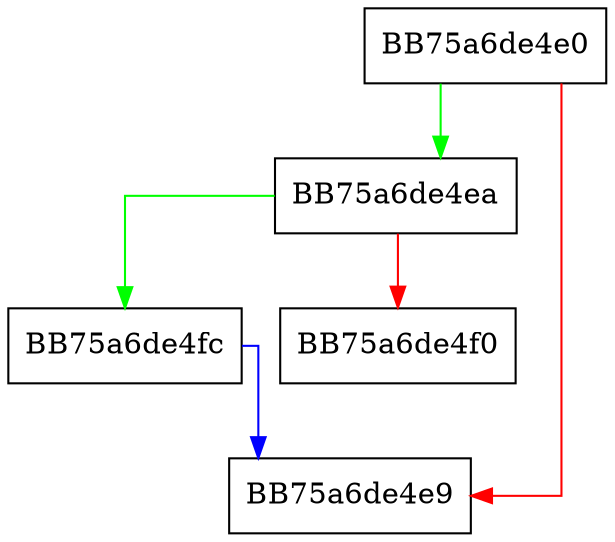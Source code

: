 digraph getHtmlDoc {
  node [shape="box"];
  graph [splines=ortho];
  BB75a6de4e0 -> BB75a6de4ea [color="green"];
  BB75a6de4e0 -> BB75a6de4e9 [color="red"];
  BB75a6de4ea -> BB75a6de4fc [color="green"];
  BB75a6de4ea -> BB75a6de4f0 [color="red"];
  BB75a6de4fc -> BB75a6de4e9 [color="blue"];
}